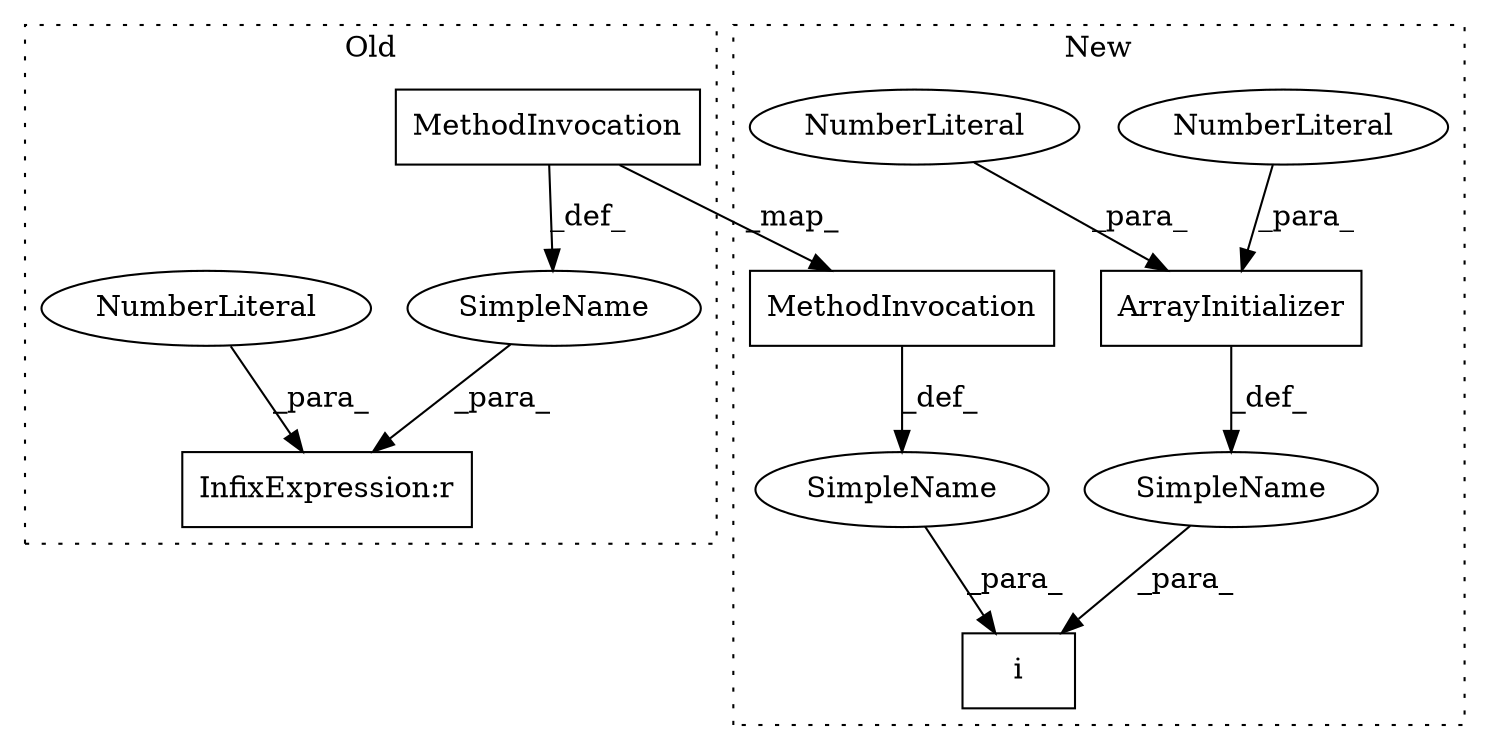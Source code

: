 digraph G {
subgraph cluster0 {
2 [label="MethodInvocation" a="32" s="13531,13581" l="5,1" shape="box"];
5 [label="NumberLiteral" a="34" s="13586" l="1" shape="ellipse"];
8 [label="SimpleName" a="42" s="" l="" shape="ellipse"];
11 [label="InfixExpression:r" a="27" s="13582" l="4" shape="box"];
label = "Old";
style="dotted";
}
subgraph cluster1 {
1 [label="ArrayInitializer" a="4" s="13670,13674" l="1,1" shape="box"];
3 [label="MethodInvocation" a="32" s="13606,13656" l="5,1" shape="box"];
4 [label="NumberLiteral" a="34" s="13673" l="1" shape="ellipse"];
6 [label="SimpleName" a="42" s="" l="" shape="ellipse"];
7 [label="SimpleName" a="42" s="" l="" shape="ellipse"];
9 [label="i" a="105" s="13599" l="76" shape="box"];
10 [label="NumberLiteral" a="34" s="13671" l="1" shape="ellipse"];
label = "New";
style="dotted";
}
1 -> 6 [label="_def_"];
2 -> 3 [label="_map_"];
2 -> 8 [label="_def_"];
3 -> 7 [label="_def_"];
4 -> 1 [label="_para_"];
5 -> 11 [label="_para_"];
6 -> 9 [label="_para_"];
7 -> 9 [label="_para_"];
8 -> 11 [label="_para_"];
10 -> 1 [label="_para_"];
}